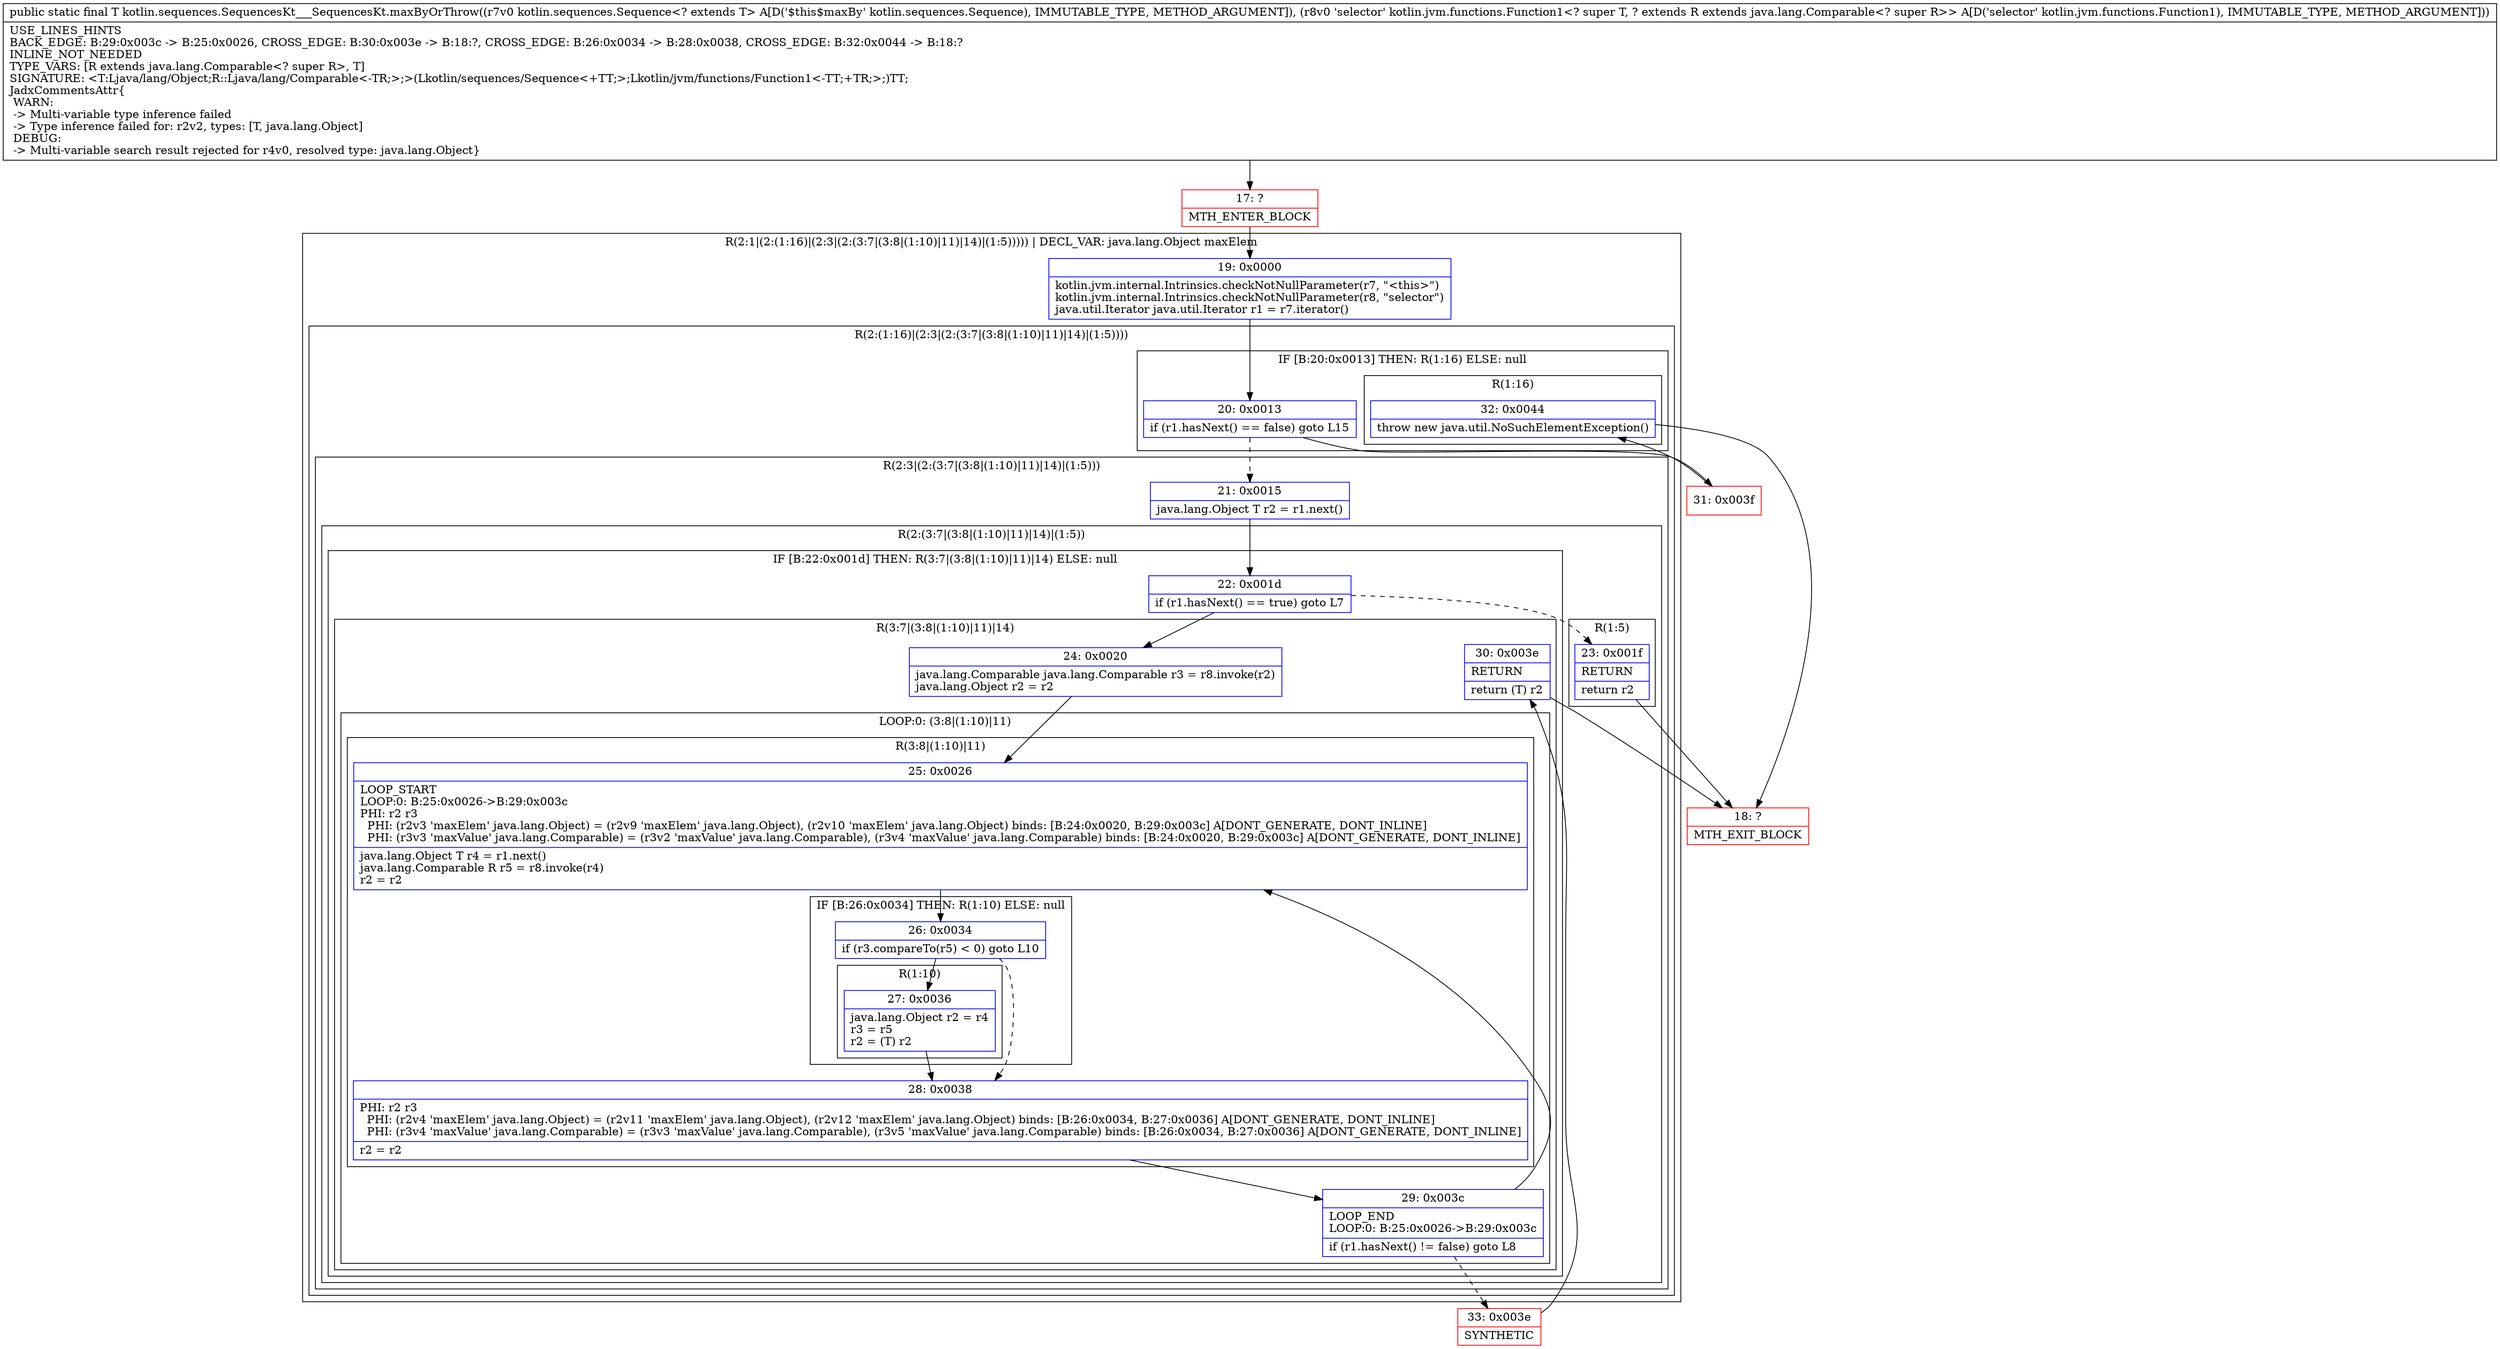 digraph "CFG forkotlin.sequences.SequencesKt___SequencesKt.maxByOrThrow(Lkotlin\/sequences\/Sequence;Lkotlin\/jvm\/functions\/Function1;)Ljava\/lang\/Object;" {
subgraph cluster_Region_527086436 {
label = "R(2:1|(2:(1:16)|(2:3|(2:(3:7|(3:8|(1:10)|11)|14)|(1:5))))) | DECL_VAR: java.lang.Object maxElem\l";
node [shape=record,color=blue];
Node_19 [shape=record,label="{19\:\ 0x0000|kotlin.jvm.internal.Intrinsics.checkNotNullParameter(r7, \"\<this\>\")\lkotlin.jvm.internal.Intrinsics.checkNotNullParameter(r8, \"selector\")\ljava.util.Iterator java.util.Iterator r1 = r7.iterator()\l}"];
subgraph cluster_Region_159611046 {
label = "R(2:(1:16)|(2:3|(2:(3:7|(3:8|(1:10)|11)|14)|(1:5))))";
node [shape=record,color=blue];
subgraph cluster_IfRegion_1881030284 {
label = "IF [B:20:0x0013] THEN: R(1:16) ELSE: null";
node [shape=record,color=blue];
Node_20 [shape=record,label="{20\:\ 0x0013|if (r1.hasNext() == false) goto L15\l}"];
subgraph cluster_Region_1146938389 {
label = "R(1:16)";
node [shape=record,color=blue];
Node_32 [shape=record,label="{32\:\ 0x0044|throw new java.util.NoSuchElementException()\l}"];
}
}
subgraph cluster_Region_297847509 {
label = "R(2:3|(2:(3:7|(3:8|(1:10)|11)|14)|(1:5)))";
node [shape=record,color=blue];
Node_21 [shape=record,label="{21\:\ 0x0015|java.lang.Object T r2 = r1.next()\l}"];
subgraph cluster_Region_1676341734 {
label = "R(2:(3:7|(3:8|(1:10)|11)|14)|(1:5))";
node [shape=record,color=blue];
subgraph cluster_IfRegion_1122650173 {
label = "IF [B:22:0x001d] THEN: R(3:7|(3:8|(1:10)|11)|14) ELSE: null";
node [shape=record,color=blue];
Node_22 [shape=record,label="{22\:\ 0x001d|if (r1.hasNext() == true) goto L7\l}"];
subgraph cluster_Region_515597023 {
label = "R(3:7|(3:8|(1:10)|11)|14)";
node [shape=record,color=blue];
Node_24 [shape=record,label="{24\:\ 0x0020|java.lang.Comparable java.lang.Comparable r3 = r8.invoke(r2)\ljava.lang.Object r2 = r2\l}"];
subgraph cluster_LoopRegion_139539095 {
label = "LOOP:0: (3:8|(1:10)|11)";
node [shape=record,color=blue];
Node_29 [shape=record,label="{29\:\ 0x003c|LOOP_END\lLOOP:0: B:25:0x0026\-\>B:29:0x003c\l|if (r1.hasNext() != false) goto L8\l}"];
subgraph cluster_Region_154834767 {
label = "R(3:8|(1:10)|11)";
node [shape=record,color=blue];
Node_25 [shape=record,label="{25\:\ 0x0026|LOOP_START\lLOOP:0: B:25:0x0026\-\>B:29:0x003c\lPHI: r2 r3 \l  PHI: (r2v3 'maxElem' java.lang.Object) = (r2v9 'maxElem' java.lang.Object), (r2v10 'maxElem' java.lang.Object) binds: [B:24:0x0020, B:29:0x003c] A[DONT_GENERATE, DONT_INLINE]\l  PHI: (r3v3 'maxValue' java.lang.Comparable) = (r3v2 'maxValue' java.lang.Comparable), (r3v4 'maxValue' java.lang.Comparable) binds: [B:24:0x0020, B:29:0x003c] A[DONT_GENERATE, DONT_INLINE]\l|java.lang.Object T r4 = r1.next()\ljava.lang.Comparable R r5 = r8.invoke(r4)\lr2 = r2\l}"];
subgraph cluster_IfRegion_1377389072 {
label = "IF [B:26:0x0034] THEN: R(1:10) ELSE: null";
node [shape=record,color=blue];
Node_26 [shape=record,label="{26\:\ 0x0034|if (r3.compareTo(r5) \< 0) goto L10\l}"];
subgraph cluster_Region_256128088 {
label = "R(1:10)";
node [shape=record,color=blue];
Node_27 [shape=record,label="{27\:\ 0x0036|java.lang.Object r2 = r4\lr3 = r5\lr2 = (T) r2\l}"];
}
}
Node_28 [shape=record,label="{28\:\ 0x0038|PHI: r2 r3 \l  PHI: (r2v4 'maxElem' java.lang.Object) = (r2v11 'maxElem' java.lang.Object), (r2v12 'maxElem' java.lang.Object) binds: [B:26:0x0034, B:27:0x0036] A[DONT_GENERATE, DONT_INLINE]\l  PHI: (r3v4 'maxValue' java.lang.Comparable) = (r3v3 'maxValue' java.lang.Comparable), (r3v5 'maxValue' java.lang.Comparable) binds: [B:26:0x0034, B:27:0x0036] A[DONT_GENERATE, DONT_INLINE]\l|r2 = r2\l}"];
}
}
Node_30 [shape=record,label="{30\:\ 0x003e|RETURN\l|return (T) r2\l}"];
}
}
subgraph cluster_Region_243296917 {
label = "R(1:5)";
node [shape=record,color=blue];
Node_23 [shape=record,label="{23\:\ 0x001f|RETURN\l|return r2\l}"];
}
}
}
}
}
Node_17 [shape=record,color=red,label="{17\:\ ?|MTH_ENTER_BLOCK\l}"];
Node_18 [shape=record,color=red,label="{18\:\ ?|MTH_EXIT_BLOCK\l}"];
Node_33 [shape=record,color=red,label="{33\:\ 0x003e|SYNTHETIC\l}"];
Node_31 [shape=record,color=red,label="{31\:\ 0x003f}"];
MethodNode[shape=record,label="{public static final T kotlin.sequences.SequencesKt___SequencesKt.maxByOrThrow((r7v0 kotlin.sequences.Sequence\<? extends T\> A[D('$this$maxBy' kotlin.sequences.Sequence), IMMUTABLE_TYPE, METHOD_ARGUMENT]), (r8v0 'selector' kotlin.jvm.functions.Function1\<? super T, ? extends R extends java.lang.Comparable\<? super R\>\> A[D('selector' kotlin.jvm.functions.Function1), IMMUTABLE_TYPE, METHOD_ARGUMENT]))  | USE_LINES_HINTS\lBACK_EDGE: B:29:0x003c \-\> B:25:0x0026, CROSS_EDGE: B:30:0x003e \-\> B:18:?, CROSS_EDGE: B:26:0x0034 \-\> B:28:0x0038, CROSS_EDGE: B:32:0x0044 \-\> B:18:?\lINLINE_NOT_NEEDED\lTYPE_VARS: [R extends java.lang.Comparable\<? super R\>, T]\lSIGNATURE: \<T:Ljava\/lang\/Object;R::Ljava\/lang\/Comparable\<\-TR;\>;\>(Lkotlin\/sequences\/Sequence\<+TT;\>;Lkotlin\/jvm\/functions\/Function1\<\-TT;+TR;\>;)TT;\lJadxCommentsAttr\{\l WARN: \l \-\> Multi\-variable type inference failed\l \-\> Type inference failed for: r2v2, types: [T, java.lang.Object]\l DEBUG: \l \-\> Multi\-variable search result rejected for r4v0, resolved type: java.lang.Object\}\l}"];
MethodNode -> Node_17;Node_19 -> Node_20;
Node_20 -> Node_21[style=dashed];
Node_20 -> Node_31;
Node_32 -> Node_18;
Node_21 -> Node_22;
Node_22 -> Node_23[style=dashed];
Node_22 -> Node_24;
Node_24 -> Node_25;
Node_29 -> Node_25;
Node_29 -> Node_33[style=dashed];
Node_25 -> Node_26;
Node_26 -> Node_27;
Node_26 -> Node_28[style=dashed];
Node_27 -> Node_28;
Node_28 -> Node_29;
Node_30 -> Node_18;
Node_23 -> Node_18;
Node_17 -> Node_19;
Node_33 -> Node_30;
Node_31 -> Node_32;
}

